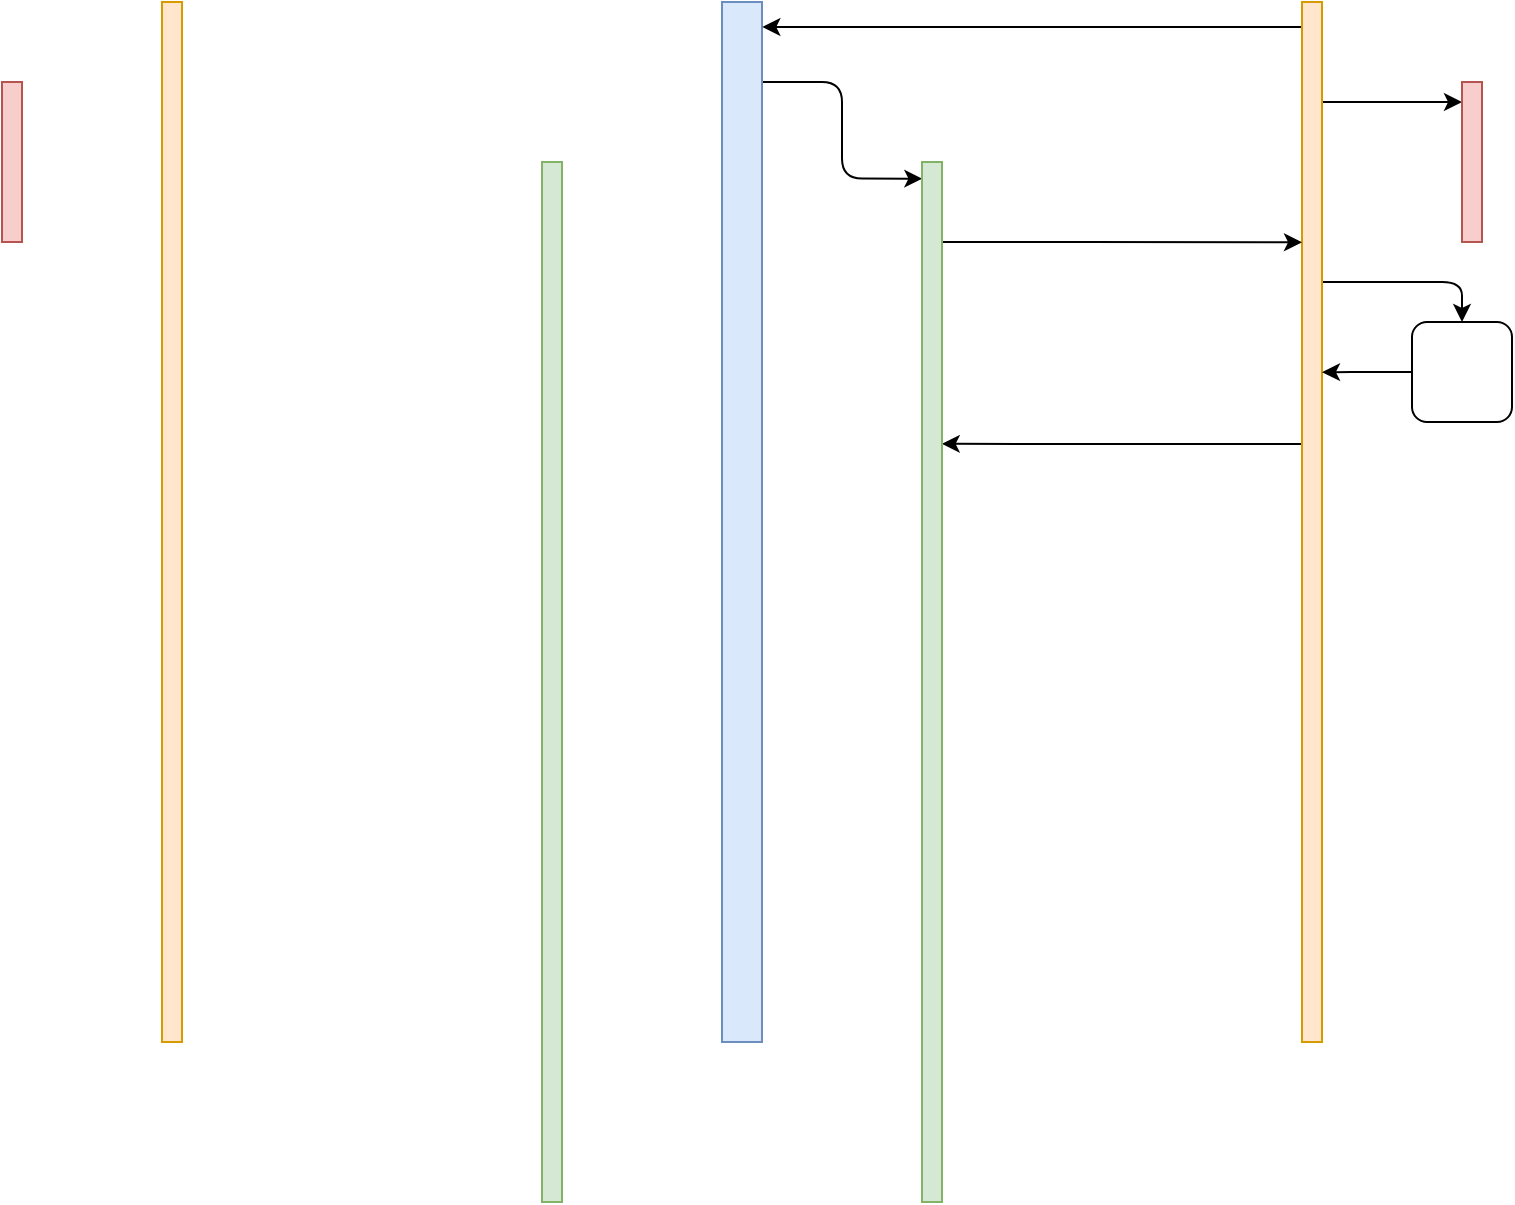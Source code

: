 <mxfile version="14.2.5" type="github"><diagram id="m5tf5fxcq8H1GciWqtPe" name="Page-1"><mxGraphModel dx="1123" dy="644" grid="1" gridSize="10" guides="1" tooltips="1" connect="1" arrows="1" fold="1" page="1" pageScale="1" pageWidth="850" pageHeight="1100" math="0" shadow="0"><root><mxCell id="0"/><mxCell id="1" parent="0"/><mxCell id="grwM2bD77l3cpqWwUeGF-1" value="" style="rounded=0;whiteSpace=wrap;html=1;fillColor=#ffe6cc;strokeColor=#d79b00;" vertex="1" parent="1"><mxGeometry x="170" y="40" width="10" height="520" as="geometry"/></mxCell><mxCell id="grwM2bD77l3cpqWwUeGF-7" style="edgeStyle=orthogonalEdgeStyle;orthogonalLoop=1;jettySize=auto;html=1;entryX=0.017;entryY=0.016;entryDx=0;entryDy=0;entryPerimeter=0;rounded=1;" edge="1" parent="1" source="grwM2bD77l3cpqWwUeGF-2" target="grwM2bD77l3cpqWwUeGF-5"><mxGeometry relative="1" as="geometry"><Array as="points"><mxPoint x="510" y="80"/><mxPoint x="510" y="128"/></Array></mxGeometry></mxCell><mxCell id="grwM2bD77l3cpqWwUeGF-2" value="" style="rounded=0;whiteSpace=wrap;html=1;fillColor=#dae8fc;strokeColor=#6c8ebf;" vertex="1" parent="1"><mxGeometry x="450" y="40" width="20" height="520" as="geometry"/></mxCell><mxCell id="grwM2bD77l3cpqWwUeGF-6" style="edgeStyle=orthogonalEdgeStyle;orthogonalLoop=1;jettySize=auto;html=1;entryX=1.008;entryY=0.024;entryDx=0;entryDy=0;entryPerimeter=0;rounded=1;" edge="1" parent="1" source="grwM2bD77l3cpqWwUeGF-3" target="grwM2bD77l3cpqWwUeGF-2"><mxGeometry relative="1" as="geometry"><Array as="points"><mxPoint x="605" y="52"/></Array></mxGeometry></mxCell><mxCell id="grwM2bD77l3cpqWwUeGF-11" style="edgeStyle=orthogonalEdgeStyle;orthogonalLoop=1;jettySize=auto;html=1;entryX=0;entryY=0.125;entryDx=0;entryDy=0;entryPerimeter=0;rounded=1;" edge="1" parent="1" source="grwM2bD77l3cpqWwUeGF-3" target="grwM2bD77l3cpqWwUeGF-9"><mxGeometry relative="1" as="geometry"><Array as="points"><mxPoint x="760" y="90"/><mxPoint x="760" y="90"/></Array></mxGeometry></mxCell><mxCell id="grwM2bD77l3cpqWwUeGF-14" style="edgeStyle=orthogonalEdgeStyle;orthogonalLoop=1;jettySize=auto;html=1;entryX=0.5;entryY=0;entryDx=0;entryDy=0;rounded=1;" edge="1" parent="1" source="grwM2bD77l3cpqWwUeGF-3" target="grwM2bD77l3cpqWwUeGF-13"><mxGeometry relative="1" as="geometry"><Array as="points"><mxPoint x="820" y="180"/></Array></mxGeometry></mxCell><mxCell id="grwM2bD77l3cpqWwUeGF-16" style="edgeStyle=orthogonalEdgeStyle;orthogonalLoop=1;jettySize=auto;html=1;entryX=0.987;entryY=0.271;entryDx=0;entryDy=0;entryPerimeter=0;rounded=1;" edge="1" parent="1" source="grwM2bD77l3cpqWwUeGF-3" target="grwM2bD77l3cpqWwUeGF-5"><mxGeometry relative="1" as="geometry"><Array as="points"><mxPoint x="645" y="261"/><mxPoint x="645" y="261"/></Array></mxGeometry></mxCell><mxCell id="grwM2bD77l3cpqWwUeGF-3" value="" style="rounded=0;whiteSpace=wrap;html=1;fillColor=#ffe6cc;strokeColor=#d79b00;" vertex="1" parent="1"><mxGeometry x="740" y="40" width="10" height="520" as="geometry"/></mxCell><mxCell id="grwM2bD77l3cpqWwUeGF-4" value="" style="rounded=0;whiteSpace=wrap;html=1;fillColor=#d5e8d4;strokeColor=#82b366;" vertex="1" parent="1"><mxGeometry x="360" y="120" width="10" height="520" as="geometry"/></mxCell><mxCell id="grwM2bD77l3cpqWwUeGF-12" style="edgeStyle=orthogonalEdgeStyle;orthogonalLoop=1;jettySize=auto;html=1;rounded=1;entryX=0;entryY=0.231;entryDx=0;entryDy=0;entryPerimeter=0;" edge="1" parent="1" source="grwM2bD77l3cpqWwUeGF-5" target="grwM2bD77l3cpqWwUeGF-3"><mxGeometry relative="1" as="geometry"><mxPoint x="730" y="160" as="targetPoint"/><Array as="points"><mxPoint x="620" y="160"/><mxPoint x="620" y="160"/></Array></mxGeometry></mxCell><mxCell id="grwM2bD77l3cpqWwUeGF-5" value="" style="rounded=0;whiteSpace=wrap;html=1;fillColor=#d5e8d4;strokeColor=#82b366;" vertex="1" parent="1"><mxGeometry x="550" y="120" width="10" height="520" as="geometry"/></mxCell><mxCell id="grwM2bD77l3cpqWwUeGF-9" value="" style="rounded=0;whiteSpace=wrap;html=1;fillColor=#f8cecc;strokeColor=#b85450;" vertex="1" parent="1"><mxGeometry x="820" y="80" width="10" height="80" as="geometry"/></mxCell><mxCell id="grwM2bD77l3cpqWwUeGF-10" value="" style="rounded=0;whiteSpace=wrap;html=1;fillColor=#f8cecc;strokeColor=#b85450;" vertex="1" parent="1"><mxGeometry x="90" y="80" width="10" height="80" as="geometry"/></mxCell><mxCell id="grwM2bD77l3cpqWwUeGF-15" style="edgeStyle=orthogonalEdgeStyle;orthogonalLoop=1;jettySize=auto;html=1;entryX=1;entryY=0.356;entryDx=0;entryDy=0;entryPerimeter=0;rounded=1;" edge="1" parent="1" source="grwM2bD77l3cpqWwUeGF-13" target="grwM2bD77l3cpqWwUeGF-3"><mxGeometry relative="1" as="geometry"/></mxCell><mxCell id="grwM2bD77l3cpqWwUeGF-13" value="" style="rounded=1;whiteSpace=wrap;html=1;" vertex="1" parent="1"><mxGeometry x="795" y="200" width="50" height="50" as="geometry"/></mxCell></root></mxGraphModel></diagram></mxfile>
